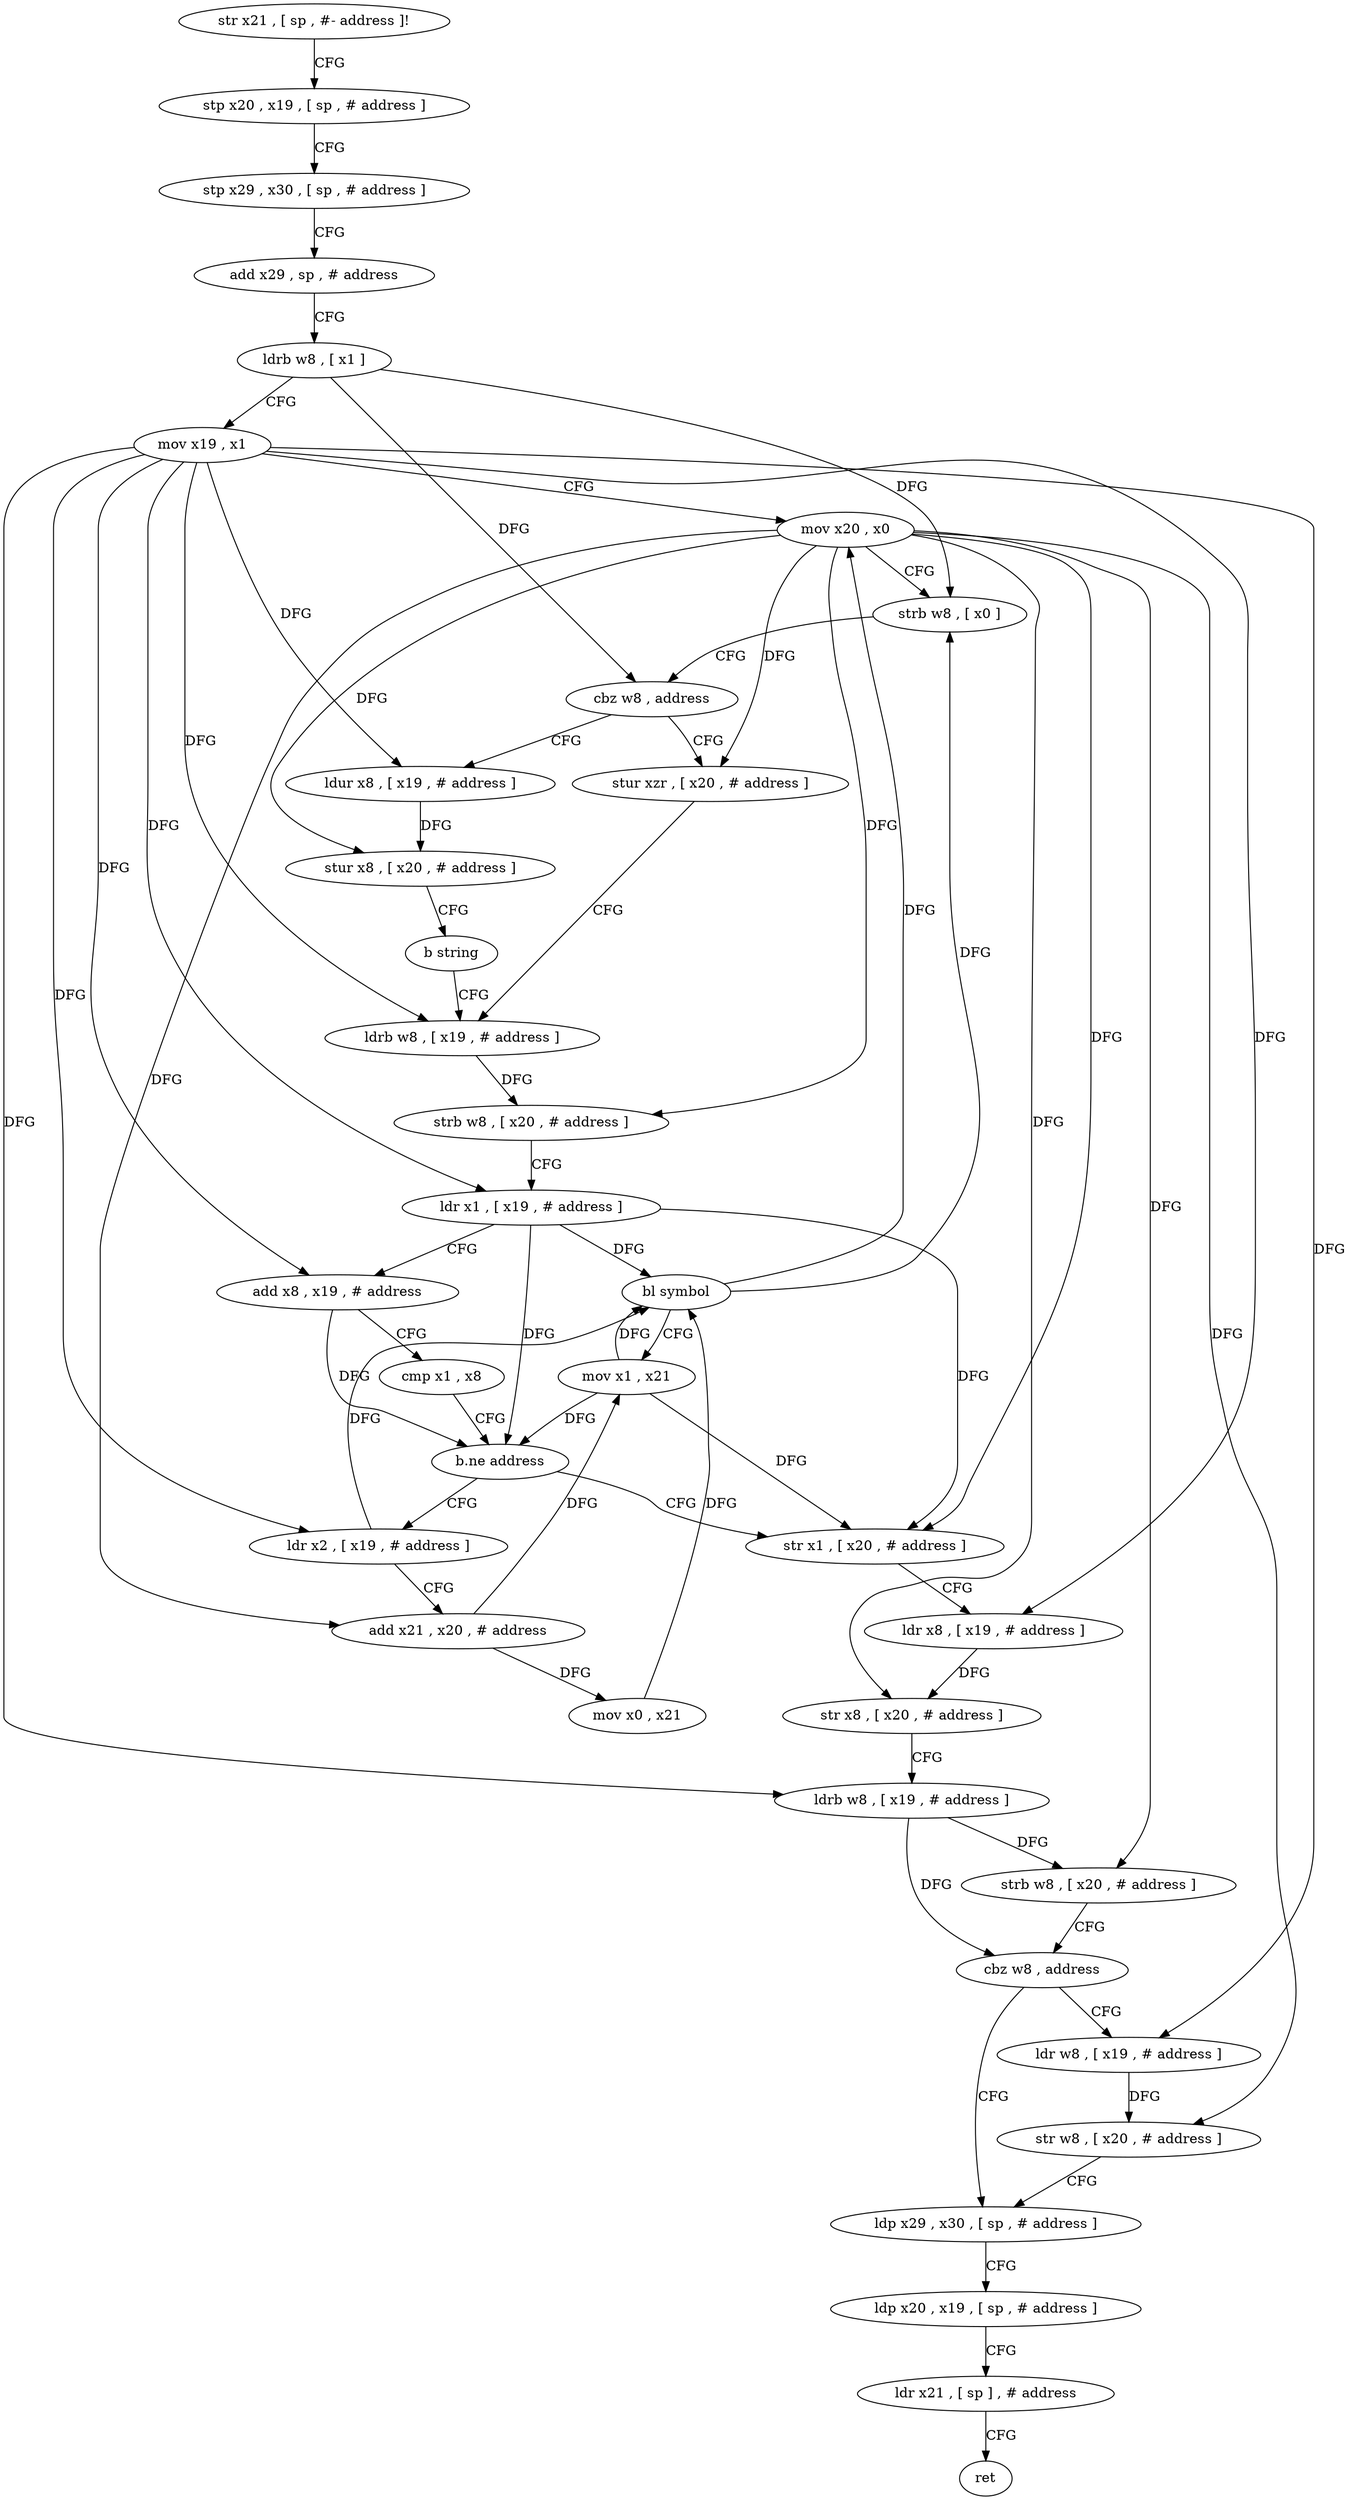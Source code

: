digraph "func" {
"4286476" [label = "str x21 , [ sp , #- address ]!" ]
"4286480" [label = "stp x20 , x19 , [ sp , # address ]" ]
"4286484" [label = "stp x29 , x30 , [ sp , # address ]" ]
"4286488" [label = "add x29 , sp , # address" ]
"4286492" [label = "ldrb w8 , [ x1 ]" ]
"4286496" [label = "mov x19 , x1" ]
"4286500" [label = "mov x20 , x0" ]
"4286504" [label = "strb w8 , [ x0 ]" ]
"4286508" [label = "cbz w8 , address" ]
"4286524" [label = "stur xzr , [ x20 , # address ]" ]
"4286512" [label = "ldur x8 , [ x19 , # address ]" ]
"4286528" [label = "ldrb w8 , [ x19 , # address ]" ]
"4286516" [label = "stur x8 , [ x20 , # address ]" ]
"4286520" [label = "b string" ]
"4286572" [label = "str x1 , [ x20 , # address ]" ]
"4286576" [label = "ldr x8 , [ x19 , # address ]" ]
"4286580" [label = "str x8 , [ x20 , # address ]" ]
"4286584" [label = "ldrb w8 , [ x19 , # address ]" ]
"4286588" [label = "strb w8 , [ x20 , # address ]" ]
"4286592" [label = "cbz w8 , address" ]
"4286604" [label = "ldp x29 , x30 , [ sp , # address ]" ]
"4286596" [label = "ldr w8 , [ x19 , # address ]" ]
"4286552" [label = "ldr x2 , [ x19 , # address ]" ]
"4286556" [label = "add x21 , x20 , # address" ]
"4286560" [label = "mov x0 , x21" ]
"4286564" [label = "bl symbol" ]
"4286568" [label = "mov x1 , x21" ]
"4286532" [label = "strb w8 , [ x20 , # address ]" ]
"4286536" [label = "ldr x1 , [ x19 , # address ]" ]
"4286540" [label = "add x8 , x19 , # address" ]
"4286544" [label = "cmp x1 , x8" ]
"4286548" [label = "b.ne address" ]
"4286608" [label = "ldp x20 , x19 , [ sp , # address ]" ]
"4286612" [label = "ldr x21 , [ sp ] , # address" ]
"4286616" [label = "ret" ]
"4286600" [label = "str w8 , [ x20 , # address ]" ]
"4286476" -> "4286480" [ label = "CFG" ]
"4286480" -> "4286484" [ label = "CFG" ]
"4286484" -> "4286488" [ label = "CFG" ]
"4286488" -> "4286492" [ label = "CFG" ]
"4286492" -> "4286496" [ label = "CFG" ]
"4286492" -> "4286504" [ label = "DFG" ]
"4286492" -> "4286508" [ label = "DFG" ]
"4286496" -> "4286500" [ label = "CFG" ]
"4286496" -> "4286512" [ label = "DFG" ]
"4286496" -> "4286528" [ label = "DFG" ]
"4286496" -> "4286536" [ label = "DFG" ]
"4286496" -> "4286540" [ label = "DFG" ]
"4286496" -> "4286576" [ label = "DFG" ]
"4286496" -> "4286584" [ label = "DFG" ]
"4286496" -> "4286552" [ label = "DFG" ]
"4286496" -> "4286596" [ label = "DFG" ]
"4286500" -> "4286504" [ label = "CFG" ]
"4286500" -> "4286524" [ label = "DFG" ]
"4286500" -> "4286516" [ label = "DFG" ]
"4286500" -> "4286532" [ label = "DFG" ]
"4286500" -> "4286572" [ label = "DFG" ]
"4286500" -> "4286580" [ label = "DFG" ]
"4286500" -> "4286588" [ label = "DFG" ]
"4286500" -> "4286556" [ label = "DFG" ]
"4286500" -> "4286600" [ label = "DFG" ]
"4286504" -> "4286508" [ label = "CFG" ]
"4286508" -> "4286524" [ label = "CFG" ]
"4286508" -> "4286512" [ label = "CFG" ]
"4286524" -> "4286528" [ label = "CFG" ]
"4286512" -> "4286516" [ label = "DFG" ]
"4286528" -> "4286532" [ label = "DFG" ]
"4286516" -> "4286520" [ label = "CFG" ]
"4286520" -> "4286528" [ label = "CFG" ]
"4286572" -> "4286576" [ label = "CFG" ]
"4286576" -> "4286580" [ label = "DFG" ]
"4286580" -> "4286584" [ label = "CFG" ]
"4286584" -> "4286588" [ label = "DFG" ]
"4286584" -> "4286592" [ label = "DFG" ]
"4286588" -> "4286592" [ label = "CFG" ]
"4286592" -> "4286604" [ label = "CFG" ]
"4286592" -> "4286596" [ label = "CFG" ]
"4286604" -> "4286608" [ label = "CFG" ]
"4286596" -> "4286600" [ label = "DFG" ]
"4286552" -> "4286556" [ label = "CFG" ]
"4286552" -> "4286564" [ label = "DFG" ]
"4286556" -> "4286560" [ label = "DFG" ]
"4286556" -> "4286568" [ label = "DFG" ]
"4286560" -> "4286564" [ label = "DFG" ]
"4286564" -> "4286568" [ label = "CFG" ]
"4286564" -> "4286500" [ label = "DFG" ]
"4286564" -> "4286504" [ label = "DFG" ]
"4286568" -> "4286572" [ label = "DFG" ]
"4286568" -> "4286548" [ label = "DFG" ]
"4286568" -> "4286564" [ label = "DFG" ]
"4286532" -> "4286536" [ label = "CFG" ]
"4286536" -> "4286540" [ label = "CFG" ]
"4286536" -> "4286548" [ label = "DFG" ]
"4286536" -> "4286572" [ label = "DFG" ]
"4286536" -> "4286564" [ label = "DFG" ]
"4286540" -> "4286544" [ label = "CFG" ]
"4286540" -> "4286548" [ label = "DFG" ]
"4286544" -> "4286548" [ label = "CFG" ]
"4286548" -> "4286572" [ label = "CFG" ]
"4286548" -> "4286552" [ label = "CFG" ]
"4286608" -> "4286612" [ label = "CFG" ]
"4286612" -> "4286616" [ label = "CFG" ]
"4286600" -> "4286604" [ label = "CFG" ]
}
